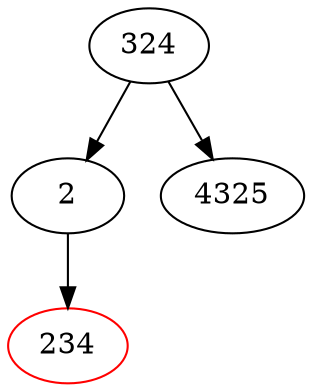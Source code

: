 digraph RedBlackTree {
324 [label="324", color=black];
324 -> 2;
2 [label="2", color=black];
2 -> 234;
234 [label="234", color=red];
324 -> 4325;
4325 [label="4325", color=black];
}
